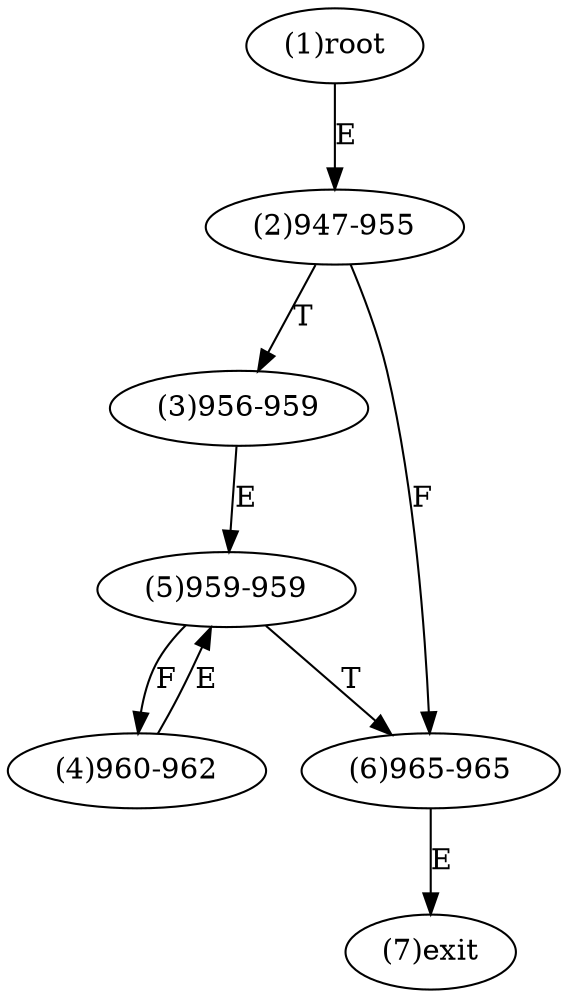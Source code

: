 digraph "" { 
1[ label="(1)root"];
2[ label="(2)947-955"];
3[ label="(3)956-959"];
4[ label="(4)960-962"];
5[ label="(5)959-959"];
6[ label="(6)965-965"];
7[ label="(7)exit"];
1->2[ label="E"];
2->6[ label="F"];
2->3[ label="T"];
3->5[ label="E"];
4->5[ label="E"];
5->4[ label="F"];
5->6[ label="T"];
6->7[ label="E"];
}